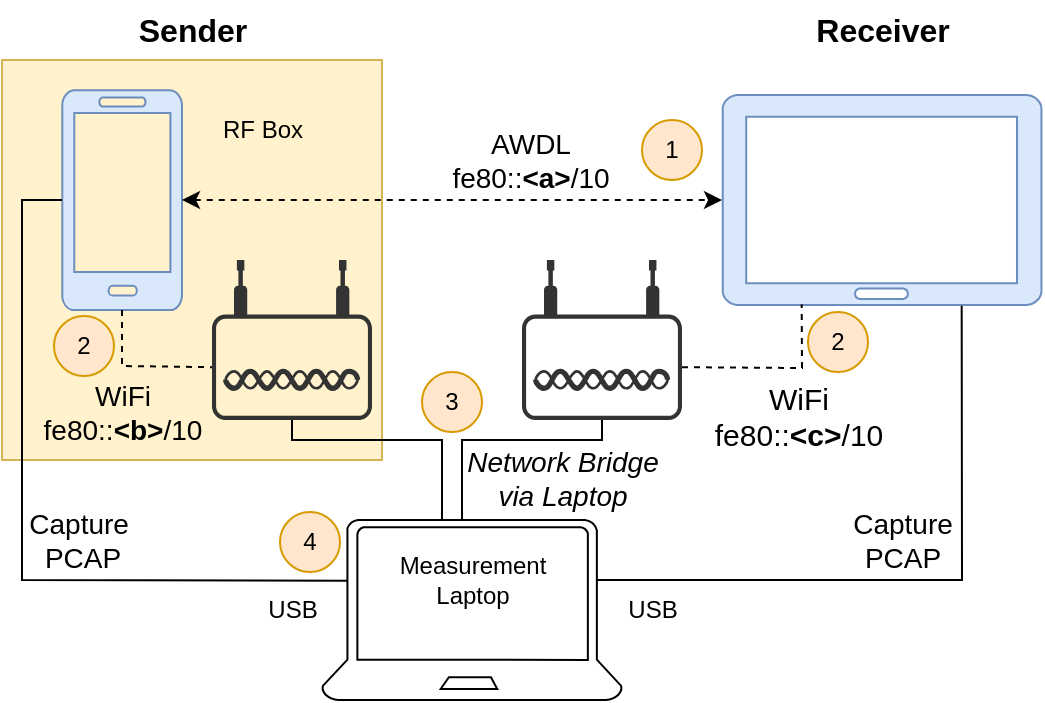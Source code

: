 <mxfile version="24.4.8" type="device">
  <diagram name="Page-1" id="tMPGpnKy-ZowUA-VL0b9">
    <mxGraphModel dx="808" dy="479" grid="1" gridSize="10" guides="1" tooltips="1" connect="1" arrows="1" fold="1" page="1" pageScale="1" pageWidth="850" pageHeight="1100" math="0" shadow="0">
      <root>
        <mxCell id="0" />
        <mxCell id="1" parent="0" />
        <mxCell id="voaq_ugr3uCPQvjhjeNq-1" value="" style="rounded=0;whiteSpace=wrap;html=1;fillColor=#fff2cc;strokeColor=#d6b656;" parent="1" vertex="1">
          <mxGeometry x="40" y="40" width="190" height="200" as="geometry" />
        </mxCell>
        <mxCell id="GLRb8waI0ZLwu5YfJsHA-3" value="" style="verticalLabelPosition=bottom;html=1;verticalAlign=top;align=center;shape=mxgraph.azure.mobile;pointerEvents=1;fillColor=#dae8fc;strokeColor=#6c8ebf;" parent="1" vertex="1">
          <mxGeometry x="70" y="55" width="60" height="110" as="geometry" />
        </mxCell>
        <mxCell id="GLRb8waI0ZLwu5YfJsHA-5" value="" style="verticalLabelPosition=bottom;html=1;verticalAlign=top;align=center;shape=mxgraph.azure.tablet;pointerEvents=1;fillColor=#dae8fc;strokeColor=#6c8ebf;" parent="1" vertex="1">
          <mxGeometry x="400" y="57.5" width="160" height="105" as="geometry" />
        </mxCell>
        <mxCell id="voaq_ugr3uCPQvjhjeNq-2" value="RF Box" style="text;html=1;align=center;verticalAlign=middle;resizable=0;points=[];autosize=1;strokeColor=none;fillColor=none;" parent="1" vertex="1">
          <mxGeometry x="140" y="60" width="60" height="30" as="geometry" />
        </mxCell>
        <mxCell id="voaq_ugr3uCPQvjhjeNq-3" value="AWDL&lt;br&gt;&lt;div style=&quot;font-size: 14px;&quot;&gt;fe80::&lt;b&gt;&amp;lt;a&amp;gt;&lt;/b&gt;/10&lt;br style=&quot;font-size: 14px;&quot;&gt;&lt;/div&gt;" style="endArrow=classic;dashed=1;html=1;strokeWidth=1;rounded=0;exitX=1;exitY=0.5;exitDx=0;exitDy=0;exitPerimeter=0;entryX=0;entryY=0.5;entryDx=0;entryDy=0;entryPerimeter=0;startArrow=classic;startFill=1;endFill=1;fontStyle=0;fontSize=14;labelBorderColor=none;textShadow=0;spacingLeft=0;spacingRight=0;spacing=2;verticalAlign=bottom;" parent="1" source="GLRb8waI0ZLwu5YfJsHA-3" target="GLRb8waI0ZLwu5YfJsHA-5" edge="1">
          <mxGeometry x="0.286" width="50" height="50" relative="1" as="geometry">
            <mxPoint x="360" y="250" as="sourcePoint" />
            <mxPoint x="410" y="200" as="targetPoint" />
            <mxPoint as="offset" />
          </mxGeometry>
        </mxCell>
        <mxCell id="voaq_ugr3uCPQvjhjeNq-4" value="Sender" style="text;html=1;align=center;verticalAlign=middle;resizable=0;points=[];autosize=1;strokeColor=none;fillColor=none;fontSize=16;fontStyle=1" parent="1" vertex="1">
          <mxGeometry x="95" y="10" width="80" height="30" as="geometry" />
        </mxCell>
        <mxCell id="voaq_ugr3uCPQvjhjeNq-6" value="" style="verticalLabelPosition=bottom;html=1;verticalAlign=top;align=center;strokeColor=default;fillColor=#FFFFFF;shape=mxgraph.azure.laptop;pointerEvents=1;" parent="1" vertex="1">
          <mxGeometry x="200" y="270" width="150" height="90" as="geometry" />
        </mxCell>
        <mxCell id="voaq_ugr3uCPQvjhjeNq-8" value="&lt;div&gt;Capture&amp;nbsp;&lt;/div&gt;&lt;div&gt;PCAP&lt;/div&gt;" style="endArrow=none;html=1;rounded=0;fontSize=14;fontStyle=0;verticalAlign=bottom;labelBackgroundColor=none;entryX=0.084;entryY=0.338;entryDx=0;entryDy=0;entryPerimeter=0;" parent="1" source="GLRb8waI0ZLwu5YfJsHA-3" target="voaq_ugr3uCPQvjhjeNq-6" edge="1">
          <mxGeometry x="0.288" width="50" height="50" relative="1" as="geometry">
            <mxPoint x="360" y="220" as="sourcePoint" />
            <mxPoint x="180" y="300" as="targetPoint" />
            <Array as="points">
              <mxPoint x="50" y="110" />
              <mxPoint x="50" y="300" />
            </Array>
            <mxPoint as="offset" />
          </mxGeometry>
        </mxCell>
        <mxCell id="voaq_ugr3uCPQvjhjeNq-9" value="USB" style="text;html=1;align=center;verticalAlign=middle;resizable=0;points=[];autosize=1;strokeColor=none;fillColor=none;" parent="1" vertex="1">
          <mxGeometry x="160" y="300" width="50" height="30" as="geometry" />
        </mxCell>
        <mxCell id="voaq_ugr3uCPQvjhjeNq-10" value="Receiver" style="text;html=1;align=center;verticalAlign=middle;resizable=0;points=[];autosize=1;strokeColor=none;fillColor=none;fontSize=16;fontStyle=1" parent="1" vertex="1">
          <mxGeometry x="435" y="10" width="90" height="30" as="geometry" />
        </mxCell>
        <mxCell id="voaq_ugr3uCPQvjhjeNq-11" value="&lt;div&gt;Capture&lt;/div&gt;&lt;div&gt;PCAP&lt;/div&gt;" style="endArrow=none;html=1;rounded=0;entryX=0.749;entryY=1.003;entryDx=0;entryDy=0;entryPerimeter=0;fontStyle=0;fontSize=14;verticalAlign=bottom;labelBackgroundColor=none;exitX=0.916;exitY=0.334;exitDx=0;exitDy=0;exitPerimeter=0;" parent="1" source="voaq_ugr3uCPQvjhjeNq-6" target="GLRb8waI0ZLwu5YfJsHA-5" edge="1">
          <mxGeometry x="-0.046" width="50" height="50" relative="1" as="geometry">
            <mxPoint x="360" y="300" as="sourcePoint" />
            <mxPoint x="410" y="170" as="targetPoint" />
            <Array as="points">
              <mxPoint x="520" y="300" />
            </Array>
            <mxPoint as="offset" />
          </mxGeometry>
        </mxCell>
        <mxCell id="voaq_ugr3uCPQvjhjeNq-12" value="USB" style="text;html=1;align=center;verticalAlign=middle;resizable=0;points=[];autosize=1;strokeColor=none;fillColor=none;" parent="1" vertex="1">
          <mxGeometry x="340" y="300" width="50" height="30" as="geometry" />
        </mxCell>
        <mxCell id="voaq_ugr3uCPQvjhjeNq-13" value="&lt;div&gt;Measurement&lt;/div&gt;&lt;div&gt;Laptop&lt;br&gt;&lt;/div&gt;" style="text;html=1;align=center;verticalAlign=middle;resizable=0;points=[];autosize=1;strokeColor=none;fillColor=none;" parent="1" vertex="1">
          <mxGeometry x="225" y="280" width="100" height="40" as="geometry" />
        </mxCell>
        <mxCell id="voaq_ugr3uCPQvjhjeNq-14" value="" style="points=[[0.03,0.36,0],[0.18,0,0],[0.5,0.34,0],[0.82,0,0],[0.97,0.36,0],[1,0.67,0],[0.975,0.975,0],[0.5,1,0],[0.025,0.975,0],[0,0.67,0]];verticalLabelPosition=bottom;sketch=0;html=1;verticalAlign=top;aspect=fixed;align=center;pointerEvents=1;shape=mxgraph.cisco19.wireless_access_point;fillColor=#333333;strokeColor=none;" parent="1" vertex="1">
          <mxGeometry x="300" y="140" width="80" height="80" as="geometry" />
        </mxCell>
        <mxCell id="voaq_ugr3uCPQvjhjeNq-15" value="" style="points=[[0.03,0.36,0],[0.18,0,0],[0.5,0.34,0],[0.82,0,0],[0.97,0.36,0],[1,0.67,0],[0.975,0.975,0],[0.5,1,0],[0.025,0.975,0],[0,0.67,0]];verticalLabelPosition=bottom;sketch=0;html=1;verticalAlign=top;aspect=fixed;align=center;pointerEvents=1;shape=mxgraph.cisco19.wireless_access_point;fillColor=#333333;strokeColor=none;" parent="1" vertex="1">
          <mxGeometry x="145" y="140" width="80" height="80" as="geometry" />
        </mxCell>
        <mxCell id="voaq_ugr3uCPQvjhjeNq-16" value="&lt;div&gt;WiFi&lt;br&gt;&lt;/div&gt;&lt;div&gt;fe80::&lt;b&gt;&amp;lt;c&amp;gt;&lt;/b&gt;/10&lt;br&gt;&lt;/div&gt;" style="endArrow=none;dashed=1;html=1;rounded=0;exitX=1;exitY=0.67;exitDx=0;exitDy=0;exitPerimeter=0;entryX=0.249;entryY=0.997;entryDx=0;entryDy=0;entryPerimeter=0;fontStyle=0;fontSize=15;labelBorderColor=none;textShadow=0;verticalAlign=top;" parent="1" source="voaq_ugr3uCPQvjhjeNq-14" target="GLRb8waI0ZLwu5YfJsHA-5" edge="1">
          <mxGeometry x="0.275" width="50" height="50" relative="1" as="geometry">
            <mxPoint x="360" y="290" as="sourcePoint" />
            <mxPoint x="410" y="240" as="targetPoint" />
            <Array as="points">
              <mxPoint x="440" y="194" />
            </Array>
            <mxPoint as="offset" />
          </mxGeometry>
        </mxCell>
        <mxCell id="voaq_ugr3uCPQvjhjeNq-20" value="&lt;div style=&quot;font-size: 14px;&quot;&gt;WiFi&lt;br&gt;&lt;/div&gt;&lt;div style=&quot;font-size: 14px;&quot;&gt;fe80::&lt;b&gt;&amp;lt;b&amp;gt;&lt;/b&gt;/10&lt;br style=&quot;font-size: 14px;&quot;&gt;&lt;/div&gt;" style="endArrow=none;dashed=1;html=1;rounded=0;exitX=0.5;exitY=1;exitDx=0;exitDy=0;exitPerimeter=0;entryX=0;entryY=0.67;entryDx=0;entryDy=0;entryPerimeter=0;fontStyle=0;fontSize=14;labelBorderColor=none;textShadow=0;verticalAlign=top;labelBackgroundColor=none;" parent="1" source="GLRb8waI0ZLwu5YfJsHA-3" target="voaq_ugr3uCPQvjhjeNq-15" edge="1">
          <mxGeometry x="-0.229" width="50" height="50" relative="1" as="geometry">
            <mxPoint x="360" y="250" as="sourcePoint" />
            <mxPoint x="410" y="200" as="targetPoint" />
            <Array as="points">
              <mxPoint x="100" y="193" />
            </Array>
            <mxPoint as="offset" />
          </mxGeometry>
        </mxCell>
        <mxCell id="voaq_ugr3uCPQvjhjeNq-22" value="&lt;div style=&quot;font-size: 14px;&quot;&gt;Network Bridge&lt;/div&gt;&lt;div style=&quot;font-size: 14px;&quot;&gt;&lt;span style=&quot;background-color: initial;&quot;&gt;via&amp;nbsp;&lt;/span&gt;&lt;span style=&quot;background-color: initial;&quot;&gt;Laptop&lt;/span&gt;&lt;/div&gt;" style="endArrow=none;html=1;rounded=0;exitX=0.5;exitY=1;exitDx=0;exitDy=0;exitPerimeter=0;entryX=0.5;entryY=1;entryDx=0;entryDy=0;entryPerimeter=0;fontStyle=2;fontSize=14;labelBorderColor=none;textShadow=0;verticalAlign=top;labelBackgroundColor=none;spacing=-2;" parent="1" source="voaq_ugr3uCPQvjhjeNq-15" target="voaq_ugr3uCPQvjhjeNq-14" edge="1">
          <mxGeometry x="0.765" width="50" height="50" relative="1" as="geometry">
            <mxPoint x="360" y="270" as="sourcePoint" />
            <mxPoint x="330" y="230" as="targetPoint" />
            <Array as="points">
              <mxPoint x="185" y="230" />
              <mxPoint x="260" y="230" />
              <mxPoint x="260" y="270" />
              <mxPoint x="270" y="270" />
              <mxPoint x="270" y="230" />
              <mxPoint x="340" y="230" />
            </Array>
            <mxPoint as="offset" />
          </mxGeometry>
        </mxCell>
        <mxCell id="Pw6gkgZ2XI63TM83nQ-W-1" value="1" style="ellipse;whiteSpace=wrap;html=1;aspect=fixed;fillColor=#ffe6cc;strokeColor=#d79b00;" vertex="1" parent="1">
          <mxGeometry x="360" y="70" width="30" height="30" as="geometry" />
        </mxCell>
        <mxCell id="Pw6gkgZ2XI63TM83nQ-W-2" value="2" style="ellipse;whiteSpace=wrap;html=1;aspect=fixed;fillColor=#ffe6cc;strokeColor=#d79b00;" vertex="1" parent="1">
          <mxGeometry x="443" y="166" width="30" height="30" as="geometry" />
        </mxCell>
        <mxCell id="Pw6gkgZ2XI63TM83nQ-W-3" value="2" style="ellipse;whiteSpace=wrap;html=1;aspect=fixed;fillColor=#ffe6cc;strokeColor=#d79b00;" vertex="1" parent="1">
          <mxGeometry x="66" y="168" width="30" height="30" as="geometry" />
        </mxCell>
        <mxCell id="Pw6gkgZ2XI63TM83nQ-W-5" value="3" style="ellipse;whiteSpace=wrap;html=1;aspect=fixed;fillColor=#ffe6cc;strokeColor=#d79b00;" vertex="1" parent="1">
          <mxGeometry x="250" y="196" width="30" height="30" as="geometry" />
        </mxCell>
        <mxCell id="Pw6gkgZ2XI63TM83nQ-W-6" value="4" style="ellipse;whiteSpace=wrap;html=1;aspect=fixed;fillColor=#ffe6cc;strokeColor=#d79b00;" vertex="1" parent="1">
          <mxGeometry x="179" y="266" width="30" height="30" as="geometry" />
        </mxCell>
      </root>
    </mxGraphModel>
  </diagram>
</mxfile>
